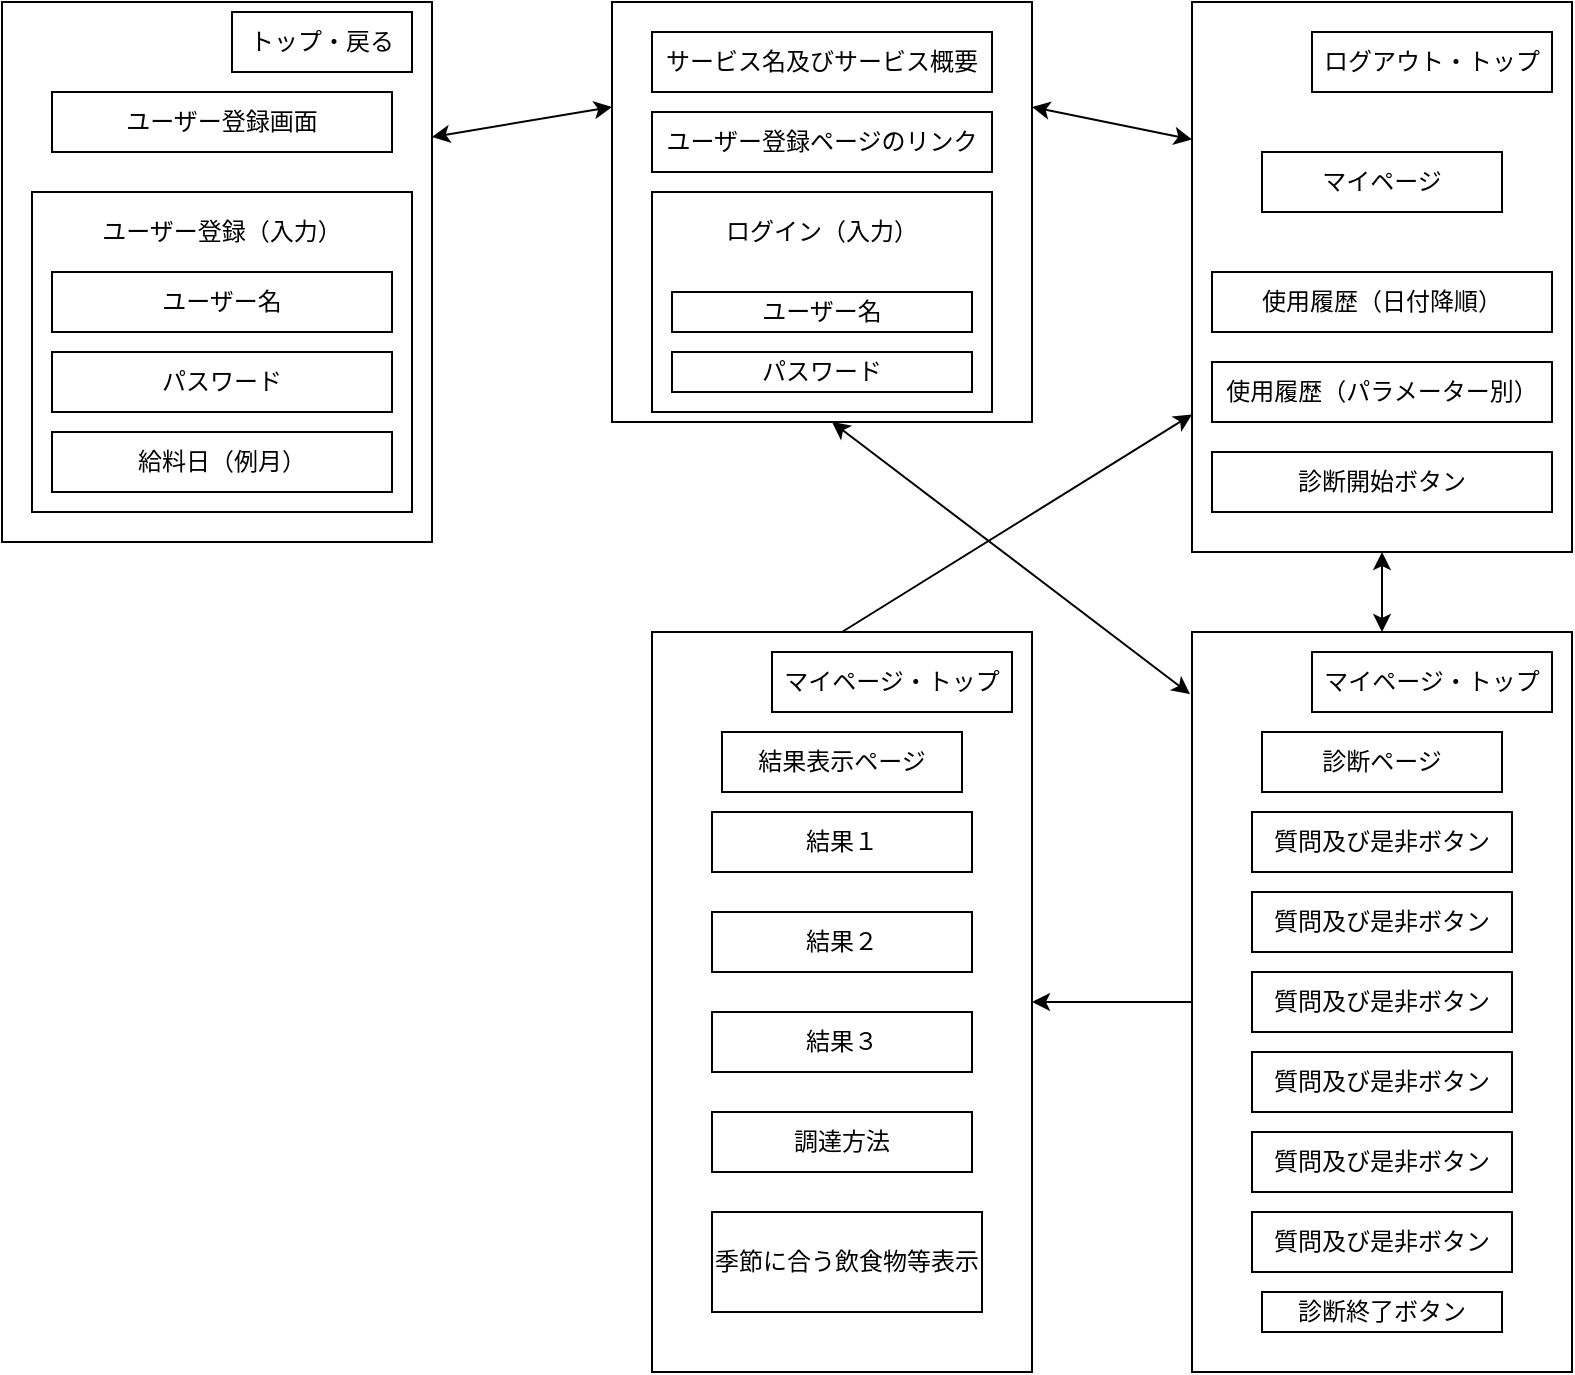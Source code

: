 <mxfile version="14.0.1" type="github">
  <diagram id="S1REkzzMkXl7ni8EmwNw" name="Page-1">
    <mxGraphModel dx="840" dy="543" grid="1" gridSize="10" guides="1" tooltips="1" connect="1" arrows="1" fold="1" page="1" pageScale="1" pageWidth="1169" pageHeight="827" math="0" shadow="0">
      <root>
        <mxCell id="0" />
        <mxCell id="1" parent="0" />
        <mxCell id="8OBAQ3s6F6bdf8IF5Xk7-16" value="" style="rounded=0;whiteSpace=wrap;html=1;" parent="1" vertex="1">
          <mxGeometry x="35" y="25" width="215" height="270" as="geometry" />
        </mxCell>
        <mxCell id="8OBAQ3s6F6bdf8IF5Xk7-7" value="" style="rounded=0;whiteSpace=wrap;html=1;" parent="1" vertex="1">
          <mxGeometry x="50" y="120" width="190" height="160" as="geometry" />
        </mxCell>
        <mxCell id="8OBAQ3s6F6bdf8IF5Xk7-8" value="ユーザー名" style="rounded=0;whiteSpace=wrap;html=1;" parent="1" vertex="1">
          <mxGeometry x="60" y="160" width="170" height="30" as="geometry" />
        </mxCell>
        <mxCell id="8OBAQ3s6F6bdf8IF5Xk7-9" value="ユーザー登録画面" style="rounded=0;whiteSpace=wrap;html=1;" parent="1" vertex="1">
          <mxGeometry x="60" y="70" width="170" height="30" as="geometry" />
        </mxCell>
        <mxCell id="8OBAQ3s6F6bdf8IF5Xk7-10" value="パスワード" style="rounded=0;whiteSpace=wrap;html=1;" parent="1" vertex="1">
          <mxGeometry x="60" y="200" width="170" height="30" as="geometry" />
        </mxCell>
        <mxCell id="8OBAQ3s6F6bdf8IF5Xk7-11" value="給料日（例月）" style="rounded=0;whiteSpace=wrap;html=1;" parent="1" vertex="1">
          <mxGeometry x="60" y="240" width="170" height="30" as="geometry" />
        </mxCell>
        <mxCell id="8OBAQ3s6F6bdf8IF5Xk7-12" value="" style="whiteSpace=wrap;html=1;aspect=fixed;" parent="1" vertex="1">
          <mxGeometry x="340" y="25" width="210" height="210" as="geometry" />
        </mxCell>
        <mxCell id="8OBAQ3s6F6bdf8IF5Xk7-14" value="サービス名及びサービス概要" style="rounded=0;whiteSpace=wrap;html=1;" parent="1" vertex="1">
          <mxGeometry x="360" y="40" width="170" height="30" as="geometry" />
        </mxCell>
        <mxCell id="8OBAQ3s6F6bdf8IF5Xk7-15" value="ユーザー登録（入力）" style="text;html=1;strokeColor=none;fillColor=none;align=center;verticalAlign=middle;whiteSpace=wrap;rounded=0;" parent="1" vertex="1">
          <mxGeometry x="80" y="130" width="130" height="20" as="geometry" />
        </mxCell>
        <mxCell id="8OBAQ3s6F6bdf8IF5Xk7-18" value="ユーザー登録ページのリンク" style="rounded=0;whiteSpace=wrap;html=1;" parent="1" vertex="1">
          <mxGeometry x="360" y="80" width="170" height="30" as="geometry" />
        </mxCell>
        <mxCell id="8OBAQ3s6F6bdf8IF5Xk7-19" value="" style="rounded=0;whiteSpace=wrap;html=1;" parent="1" vertex="1">
          <mxGeometry x="360" y="120" width="170" height="110" as="geometry" />
        </mxCell>
        <mxCell id="8OBAQ3s6F6bdf8IF5Xk7-20" value="ユーザー名" style="rounded=0;whiteSpace=wrap;html=1;" parent="1" vertex="1">
          <mxGeometry x="370" y="170" width="150" height="20" as="geometry" />
        </mxCell>
        <mxCell id="8OBAQ3s6F6bdf8IF5Xk7-21" value="パスワード" style="rounded=0;whiteSpace=wrap;html=1;" parent="1" vertex="1">
          <mxGeometry x="370" y="200" width="150" height="20" as="geometry" />
        </mxCell>
        <mxCell id="8OBAQ3s6F6bdf8IF5Xk7-22" value="ログイン（入力）" style="text;html=1;strokeColor=none;fillColor=none;align=center;verticalAlign=middle;whiteSpace=wrap;rounded=0;" parent="1" vertex="1">
          <mxGeometry x="370" y="130" width="150" height="20" as="geometry" />
        </mxCell>
        <mxCell id="8OBAQ3s6F6bdf8IF5Xk7-24" value="" style="endArrow=classic;startArrow=classic;html=1;exitX=1;exitY=0.25;exitDx=0;exitDy=0;entryX=0;entryY=0.25;entryDx=0;entryDy=0;" parent="1" source="8OBAQ3s6F6bdf8IF5Xk7-16" target="8OBAQ3s6F6bdf8IF5Xk7-12" edge="1">
          <mxGeometry width="50" height="50" relative="1" as="geometry">
            <mxPoint x="270" y="165" as="sourcePoint" />
            <mxPoint x="320" y="115" as="targetPoint" />
          </mxGeometry>
        </mxCell>
        <mxCell id="8OBAQ3s6F6bdf8IF5Xk7-25" value="" style="rounded=0;whiteSpace=wrap;html=1;" parent="1" vertex="1">
          <mxGeometry x="630" y="25" width="190" height="275" as="geometry" />
        </mxCell>
        <mxCell id="8OBAQ3s6F6bdf8IF5Xk7-26" value="マイページ" style="rounded=0;whiteSpace=wrap;html=1;" parent="1" vertex="1">
          <mxGeometry x="665" y="100" width="120" height="30" as="geometry" />
        </mxCell>
        <mxCell id="8OBAQ3s6F6bdf8IF5Xk7-27" value="使用履歴（日付降順）" style="rounded=0;whiteSpace=wrap;html=1;" parent="1" vertex="1">
          <mxGeometry x="640" y="160" width="170" height="30" as="geometry" />
        </mxCell>
        <mxCell id="8OBAQ3s6F6bdf8IF5Xk7-28" value="使用履歴（パラメーター別）" style="rounded=0;whiteSpace=wrap;html=1;" parent="1" vertex="1">
          <mxGeometry x="640" y="205" width="170" height="30" as="geometry" />
        </mxCell>
        <mxCell id="8OBAQ3s6F6bdf8IF5Xk7-29" value="診断開始ボタン" style="rounded=0;whiteSpace=wrap;html=1;" parent="1" vertex="1">
          <mxGeometry x="640" y="250" width="170" height="30" as="geometry" />
        </mxCell>
        <mxCell id="8OBAQ3s6F6bdf8IF5Xk7-30" value="トップ・戻る" style="rounded=0;whiteSpace=wrap;html=1;" parent="1" vertex="1">
          <mxGeometry x="150" y="30" width="90" height="30" as="geometry" />
        </mxCell>
        <mxCell id="8OBAQ3s6F6bdf8IF5Xk7-31" value="ログアウト・トップ" style="rounded=0;whiteSpace=wrap;html=1;" parent="1" vertex="1">
          <mxGeometry x="690" y="40" width="120" height="30" as="geometry" />
        </mxCell>
        <mxCell id="8OBAQ3s6F6bdf8IF5Xk7-32" value="" style="endArrow=classic;startArrow=classic;html=1;exitX=1;exitY=0.25;exitDx=0;exitDy=0;entryX=0;entryY=0.25;entryDx=0;entryDy=0;" parent="1" source="8OBAQ3s6F6bdf8IF5Xk7-12" target="8OBAQ3s6F6bdf8IF5Xk7-25" edge="1">
          <mxGeometry width="50" height="50" relative="1" as="geometry">
            <mxPoint x="550" y="85" as="sourcePoint" />
            <mxPoint x="630" y="70" as="targetPoint" />
          </mxGeometry>
        </mxCell>
        <mxCell id="8OBAQ3s6F6bdf8IF5Xk7-54" value="" style="edgeStyle=orthogonalEdgeStyle;rounded=0;orthogonalLoop=1;jettySize=auto;html=1;" parent="1" source="8OBAQ3s6F6bdf8IF5Xk7-33" target="8OBAQ3s6F6bdf8IF5Xk7-53" edge="1">
          <mxGeometry relative="1" as="geometry" />
        </mxCell>
        <mxCell id="8OBAQ3s6F6bdf8IF5Xk7-33" value="" style="rounded=0;whiteSpace=wrap;html=1;" parent="1" vertex="1">
          <mxGeometry x="630" y="340" width="190" height="370" as="geometry" />
        </mxCell>
        <mxCell id="8OBAQ3s6F6bdf8IF5Xk7-37" value="" style="endArrow=classic;startArrow=classic;html=1;exitX=1;exitY=0.25;exitDx=0;exitDy=0;entryX=-0.005;entryY=0.084;entryDx=0;entryDy=0;entryPerimeter=0;" parent="1" target="8OBAQ3s6F6bdf8IF5Xk7-33" edge="1">
          <mxGeometry width="50" height="50" relative="1" as="geometry">
            <mxPoint x="450" y="235" as="sourcePoint" />
            <mxPoint x="530" y="251.25" as="targetPoint" />
          </mxGeometry>
        </mxCell>
        <mxCell id="8OBAQ3s6F6bdf8IF5Xk7-38" value="診断ページ" style="rounded=0;whiteSpace=wrap;html=1;" parent="1" vertex="1">
          <mxGeometry x="665" y="390" width="120" height="30" as="geometry" />
        </mxCell>
        <mxCell id="8OBAQ3s6F6bdf8IF5Xk7-40" value="質問及び是非ボタン" style="rounded=0;whiteSpace=wrap;html=1;" parent="1" vertex="1">
          <mxGeometry x="660" y="430" width="130" height="30" as="geometry" />
        </mxCell>
        <mxCell id="8OBAQ3s6F6bdf8IF5Xk7-45" value="質問及び是非ボタン" style="rounded=0;whiteSpace=wrap;html=1;" parent="1" vertex="1">
          <mxGeometry x="660" y="470" width="130" height="30" as="geometry" />
        </mxCell>
        <mxCell id="8OBAQ3s6F6bdf8IF5Xk7-46" value="質問及び是非ボタン" style="rounded=0;whiteSpace=wrap;html=1;" parent="1" vertex="1">
          <mxGeometry x="660" y="550" width="130" height="30" as="geometry" />
        </mxCell>
        <mxCell id="8OBAQ3s6F6bdf8IF5Xk7-47" value="質問及び是非ボタン" style="rounded=0;whiteSpace=wrap;html=1;" parent="1" vertex="1">
          <mxGeometry x="660" y="510" width="130" height="30" as="geometry" />
        </mxCell>
        <mxCell id="8OBAQ3s6F6bdf8IF5Xk7-48" value="質問及び是非ボタン" style="rounded=0;whiteSpace=wrap;html=1;" parent="1" vertex="1">
          <mxGeometry x="660" y="590" width="130" height="30" as="geometry" />
        </mxCell>
        <mxCell id="8OBAQ3s6F6bdf8IF5Xk7-49" value="質問及び是非ボタン" style="rounded=0;whiteSpace=wrap;html=1;" parent="1" vertex="1">
          <mxGeometry x="660" y="630" width="130" height="30" as="geometry" />
        </mxCell>
        <mxCell id="8OBAQ3s6F6bdf8IF5Xk7-50" value="診断終了ボタン" style="rounded=0;whiteSpace=wrap;html=1;" parent="1" vertex="1">
          <mxGeometry x="665" y="670" width="120" height="20" as="geometry" />
        </mxCell>
        <mxCell id="8OBAQ3s6F6bdf8IF5Xk7-51" value="マイページ・トップ" style="rounded=0;whiteSpace=wrap;html=1;" parent="1" vertex="1">
          <mxGeometry x="690" y="350" width="120" height="30" as="geometry" />
        </mxCell>
        <mxCell id="8OBAQ3s6F6bdf8IF5Xk7-52" value="" style="endArrow=classic;startArrow=classic;html=1;entryX=0.5;entryY=1;entryDx=0;entryDy=0;exitX=0.5;exitY=0;exitDx=0;exitDy=0;" parent="1" source="8OBAQ3s6F6bdf8IF5Xk7-33" target="8OBAQ3s6F6bdf8IF5Xk7-25" edge="1">
          <mxGeometry width="50" height="50" relative="1" as="geometry">
            <mxPoint x="700" y="340" as="sourcePoint" />
            <mxPoint x="750" y="290" as="targetPoint" />
          </mxGeometry>
        </mxCell>
        <mxCell id="8OBAQ3s6F6bdf8IF5Xk7-53" value="" style="rounded=0;whiteSpace=wrap;html=1;" parent="1" vertex="1">
          <mxGeometry x="360" y="340" width="190" height="370" as="geometry" />
        </mxCell>
        <mxCell id="8OBAQ3s6F6bdf8IF5Xk7-56" value="マイページ・トップ" style="rounded=0;whiteSpace=wrap;html=1;" parent="1" vertex="1">
          <mxGeometry x="420" y="350" width="120" height="30" as="geometry" />
        </mxCell>
        <mxCell id="8OBAQ3s6F6bdf8IF5Xk7-57" value="結果表示ページ" style="rounded=0;whiteSpace=wrap;html=1;" parent="1" vertex="1">
          <mxGeometry x="395" y="390" width="120" height="30" as="geometry" />
        </mxCell>
        <mxCell id="8OBAQ3s6F6bdf8IF5Xk7-58" value="結果１" style="rounded=0;whiteSpace=wrap;html=1;" parent="1" vertex="1">
          <mxGeometry x="390" y="430" width="130" height="30" as="geometry" />
        </mxCell>
        <mxCell id="8OBAQ3s6F6bdf8IF5Xk7-59" value="結果２" style="rounded=0;whiteSpace=wrap;html=1;" parent="1" vertex="1">
          <mxGeometry x="390" y="480" width="130" height="30" as="geometry" />
        </mxCell>
        <mxCell id="8OBAQ3s6F6bdf8IF5Xk7-60" value="結果３" style="rounded=0;whiteSpace=wrap;html=1;" parent="1" vertex="1">
          <mxGeometry x="390" y="530" width="130" height="30" as="geometry" />
        </mxCell>
        <mxCell id="8OBAQ3s6F6bdf8IF5Xk7-61" value="調達方法" style="rounded=0;whiteSpace=wrap;html=1;" parent="1" vertex="1">
          <mxGeometry x="390" y="580" width="130" height="30" as="geometry" />
        </mxCell>
        <mxCell id="8OBAQ3s6F6bdf8IF5Xk7-62" value="季節に合う飲食物等表示" style="rounded=0;whiteSpace=wrap;html=1;" parent="1" vertex="1">
          <mxGeometry x="390" y="630" width="135" height="50" as="geometry" />
        </mxCell>
        <mxCell id="8OBAQ3s6F6bdf8IF5Xk7-64" value="" style="endArrow=classic;html=1;exitX=0.5;exitY=0;exitDx=0;exitDy=0;entryX=0;entryY=0.75;entryDx=0;entryDy=0;" parent="1" source="8OBAQ3s6F6bdf8IF5Xk7-53" target="8OBAQ3s6F6bdf8IF5Xk7-25" edge="1">
          <mxGeometry width="50" height="50" relative="1" as="geometry">
            <mxPoint x="430" y="290" as="sourcePoint" />
            <mxPoint x="480" y="240" as="targetPoint" />
            <Array as="points" />
          </mxGeometry>
        </mxCell>
      </root>
    </mxGraphModel>
  </diagram>
</mxfile>
